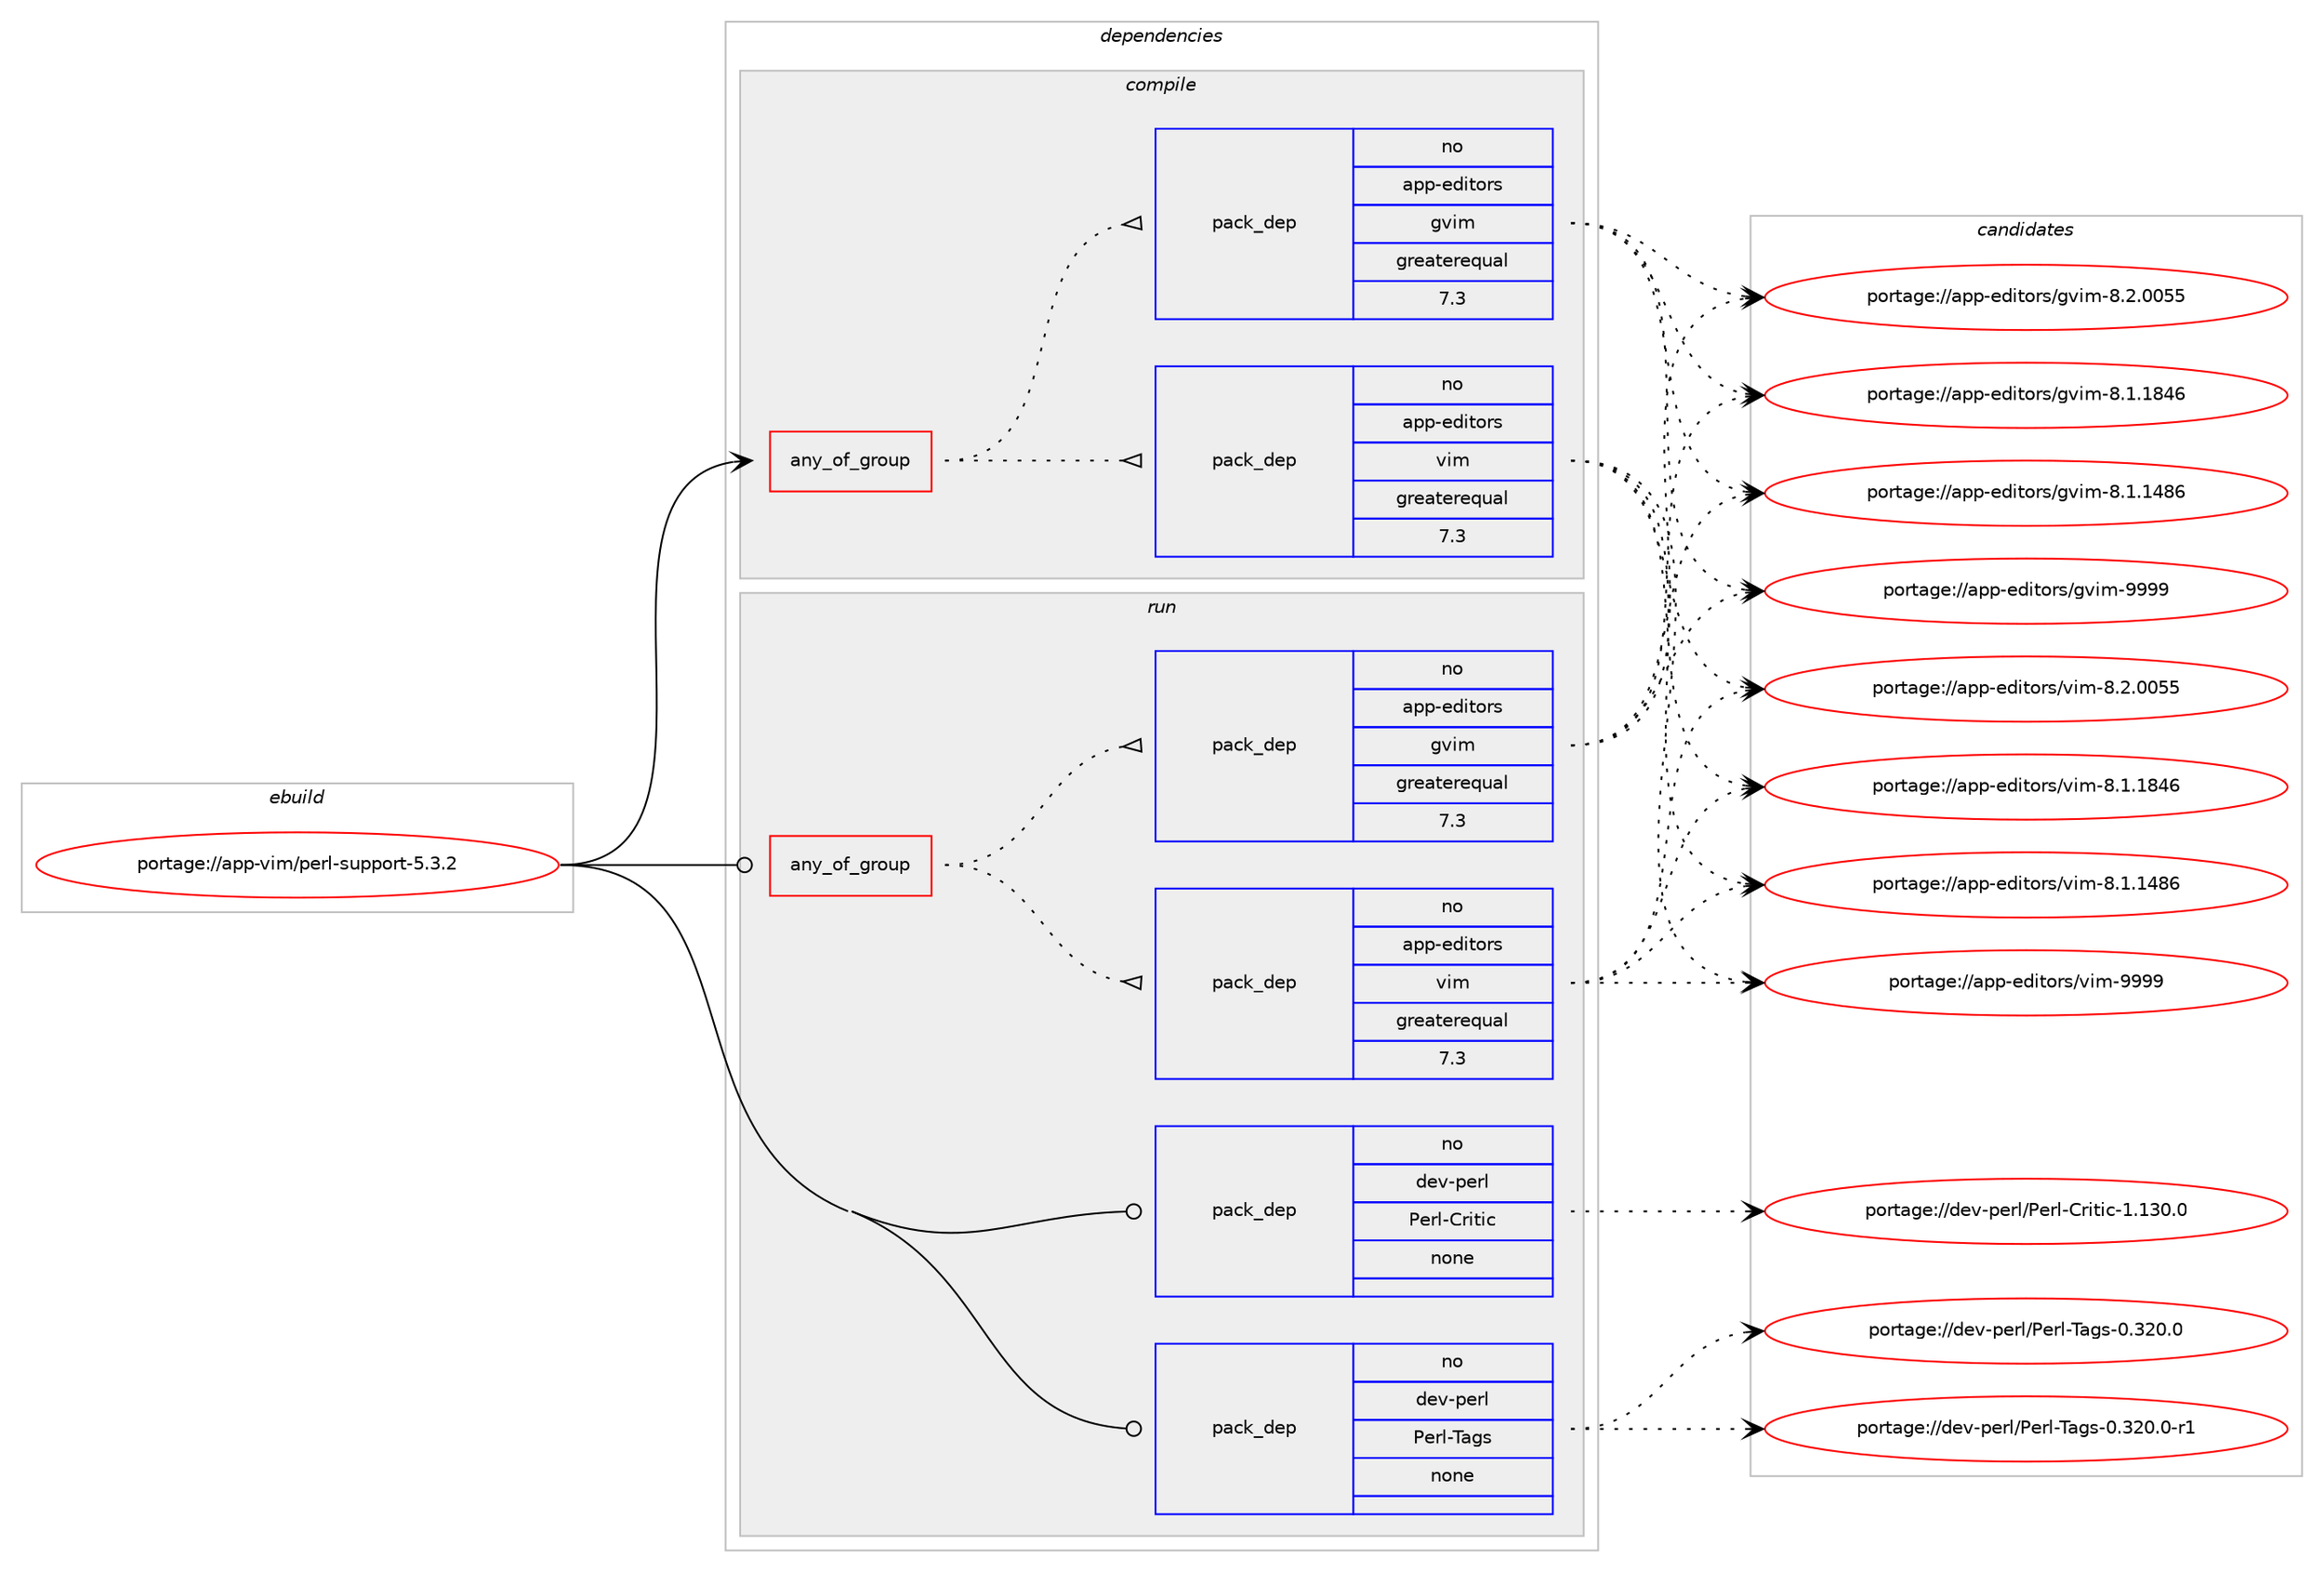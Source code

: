 digraph prolog {

# *************
# Graph options
# *************

newrank=true;
concentrate=true;
compound=true;
graph [rankdir=LR,fontname=Helvetica,fontsize=10,ranksep=1.5];#, ranksep=2.5, nodesep=0.2];
edge  [arrowhead=vee];
node  [fontname=Helvetica,fontsize=10];

# **********
# The ebuild
# **********

subgraph cluster_leftcol {
color=gray;
label=<<i>ebuild</i>>;
id [label="portage://app-vim/perl-support-5.3.2", color=red, width=4, href="../app-vim/perl-support-5.3.2.svg"];
}

# ****************
# The dependencies
# ****************

subgraph cluster_midcol {
color=gray;
label=<<i>dependencies</i>>;
subgraph cluster_compile {
fillcolor="#eeeeee";
style=filled;
label=<<i>compile</i>>;
subgraph any7332 {
dependency589604 [label=<<TABLE BORDER="0" CELLBORDER="1" CELLSPACING="0" CELLPADDING="4"><TR><TD CELLPADDING="10">any_of_group</TD></TR></TABLE>>, shape=none, color=red];subgraph pack442842 {
dependency589605 [label=<<TABLE BORDER="0" CELLBORDER="1" CELLSPACING="0" CELLPADDING="4" WIDTH="220"><TR><TD ROWSPAN="6" CELLPADDING="30">pack_dep</TD></TR><TR><TD WIDTH="110">no</TD></TR><TR><TD>app-editors</TD></TR><TR><TD>vim</TD></TR><TR><TD>greaterequal</TD></TR><TR><TD>7.3</TD></TR></TABLE>>, shape=none, color=blue];
}
dependency589604:e -> dependency589605:w [weight=20,style="dotted",arrowhead="oinv"];
subgraph pack442843 {
dependency589606 [label=<<TABLE BORDER="0" CELLBORDER="1" CELLSPACING="0" CELLPADDING="4" WIDTH="220"><TR><TD ROWSPAN="6" CELLPADDING="30">pack_dep</TD></TR><TR><TD WIDTH="110">no</TD></TR><TR><TD>app-editors</TD></TR><TR><TD>gvim</TD></TR><TR><TD>greaterequal</TD></TR><TR><TD>7.3</TD></TR></TABLE>>, shape=none, color=blue];
}
dependency589604:e -> dependency589606:w [weight=20,style="dotted",arrowhead="oinv"];
}
id:e -> dependency589604:w [weight=20,style="solid",arrowhead="vee"];
}
subgraph cluster_compileandrun {
fillcolor="#eeeeee";
style=filled;
label=<<i>compile and run</i>>;
}
subgraph cluster_run {
fillcolor="#eeeeee";
style=filled;
label=<<i>run</i>>;
subgraph any7333 {
dependency589607 [label=<<TABLE BORDER="0" CELLBORDER="1" CELLSPACING="0" CELLPADDING="4"><TR><TD CELLPADDING="10">any_of_group</TD></TR></TABLE>>, shape=none, color=red];subgraph pack442844 {
dependency589608 [label=<<TABLE BORDER="0" CELLBORDER="1" CELLSPACING="0" CELLPADDING="4" WIDTH="220"><TR><TD ROWSPAN="6" CELLPADDING="30">pack_dep</TD></TR><TR><TD WIDTH="110">no</TD></TR><TR><TD>app-editors</TD></TR><TR><TD>vim</TD></TR><TR><TD>greaterequal</TD></TR><TR><TD>7.3</TD></TR></TABLE>>, shape=none, color=blue];
}
dependency589607:e -> dependency589608:w [weight=20,style="dotted",arrowhead="oinv"];
subgraph pack442845 {
dependency589609 [label=<<TABLE BORDER="0" CELLBORDER="1" CELLSPACING="0" CELLPADDING="4" WIDTH="220"><TR><TD ROWSPAN="6" CELLPADDING="30">pack_dep</TD></TR><TR><TD WIDTH="110">no</TD></TR><TR><TD>app-editors</TD></TR><TR><TD>gvim</TD></TR><TR><TD>greaterequal</TD></TR><TR><TD>7.3</TD></TR></TABLE>>, shape=none, color=blue];
}
dependency589607:e -> dependency589609:w [weight=20,style="dotted",arrowhead="oinv"];
}
id:e -> dependency589607:w [weight=20,style="solid",arrowhead="odot"];
subgraph pack442846 {
dependency589610 [label=<<TABLE BORDER="0" CELLBORDER="1" CELLSPACING="0" CELLPADDING="4" WIDTH="220"><TR><TD ROWSPAN="6" CELLPADDING="30">pack_dep</TD></TR><TR><TD WIDTH="110">no</TD></TR><TR><TD>dev-perl</TD></TR><TR><TD>Perl-Critic</TD></TR><TR><TD>none</TD></TR><TR><TD></TD></TR></TABLE>>, shape=none, color=blue];
}
id:e -> dependency589610:w [weight=20,style="solid",arrowhead="odot"];
subgraph pack442847 {
dependency589611 [label=<<TABLE BORDER="0" CELLBORDER="1" CELLSPACING="0" CELLPADDING="4" WIDTH="220"><TR><TD ROWSPAN="6" CELLPADDING="30">pack_dep</TD></TR><TR><TD WIDTH="110">no</TD></TR><TR><TD>dev-perl</TD></TR><TR><TD>Perl-Tags</TD></TR><TR><TD>none</TD></TR><TR><TD></TD></TR></TABLE>>, shape=none, color=blue];
}
id:e -> dependency589611:w [weight=20,style="solid",arrowhead="odot"];
}
}

# **************
# The candidates
# **************

subgraph cluster_choices {
rank=same;
color=gray;
label=<<i>candidates</i>>;

subgraph choice442842 {
color=black;
nodesep=1;
choice9711211245101100105116111114115471181051094557575757 [label="portage://app-editors/vim-9999", color=red, width=4,href="../app-editors/vim-9999.svg"];
choice971121124510110010511611111411547118105109455646504648485353 [label="portage://app-editors/vim-8.2.0055", color=red, width=4,href="../app-editors/vim-8.2.0055.svg"];
choice971121124510110010511611111411547118105109455646494649565254 [label="portage://app-editors/vim-8.1.1846", color=red, width=4,href="../app-editors/vim-8.1.1846.svg"];
choice971121124510110010511611111411547118105109455646494649525654 [label="portage://app-editors/vim-8.1.1486", color=red, width=4,href="../app-editors/vim-8.1.1486.svg"];
dependency589605:e -> choice9711211245101100105116111114115471181051094557575757:w [style=dotted,weight="100"];
dependency589605:e -> choice971121124510110010511611111411547118105109455646504648485353:w [style=dotted,weight="100"];
dependency589605:e -> choice971121124510110010511611111411547118105109455646494649565254:w [style=dotted,weight="100"];
dependency589605:e -> choice971121124510110010511611111411547118105109455646494649525654:w [style=dotted,weight="100"];
}
subgraph choice442843 {
color=black;
nodesep=1;
choice9711211245101100105116111114115471031181051094557575757 [label="portage://app-editors/gvim-9999", color=red, width=4,href="../app-editors/gvim-9999.svg"];
choice971121124510110010511611111411547103118105109455646504648485353 [label="portage://app-editors/gvim-8.2.0055", color=red, width=4,href="../app-editors/gvim-8.2.0055.svg"];
choice971121124510110010511611111411547103118105109455646494649565254 [label="portage://app-editors/gvim-8.1.1846", color=red, width=4,href="../app-editors/gvim-8.1.1846.svg"];
choice971121124510110010511611111411547103118105109455646494649525654 [label="portage://app-editors/gvim-8.1.1486", color=red, width=4,href="../app-editors/gvim-8.1.1486.svg"];
dependency589606:e -> choice9711211245101100105116111114115471031181051094557575757:w [style=dotted,weight="100"];
dependency589606:e -> choice971121124510110010511611111411547103118105109455646504648485353:w [style=dotted,weight="100"];
dependency589606:e -> choice971121124510110010511611111411547103118105109455646494649565254:w [style=dotted,weight="100"];
dependency589606:e -> choice971121124510110010511611111411547103118105109455646494649525654:w [style=dotted,weight="100"];
}
subgraph choice442844 {
color=black;
nodesep=1;
choice9711211245101100105116111114115471181051094557575757 [label="portage://app-editors/vim-9999", color=red, width=4,href="../app-editors/vim-9999.svg"];
choice971121124510110010511611111411547118105109455646504648485353 [label="portage://app-editors/vim-8.2.0055", color=red, width=4,href="../app-editors/vim-8.2.0055.svg"];
choice971121124510110010511611111411547118105109455646494649565254 [label="portage://app-editors/vim-8.1.1846", color=red, width=4,href="../app-editors/vim-8.1.1846.svg"];
choice971121124510110010511611111411547118105109455646494649525654 [label="portage://app-editors/vim-8.1.1486", color=red, width=4,href="../app-editors/vim-8.1.1486.svg"];
dependency589608:e -> choice9711211245101100105116111114115471181051094557575757:w [style=dotted,weight="100"];
dependency589608:e -> choice971121124510110010511611111411547118105109455646504648485353:w [style=dotted,weight="100"];
dependency589608:e -> choice971121124510110010511611111411547118105109455646494649565254:w [style=dotted,weight="100"];
dependency589608:e -> choice971121124510110010511611111411547118105109455646494649525654:w [style=dotted,weight="100"];
}
subgraph choice442845 {
color=black;
nodesep=1;
choice9711211245101100105116111114115471031181051094557575757 [label="portage://app-editors/gvim-9999", color=red, width=4,href="../app-editors/gvim-9999.svg"];
choice971121124510110010511611111411547103118105109455646504648485353 [label="portage://app-editors/gvim-8.2.0055", color=red, width=4,href="../app-editors/gvim-8.2.0055.svg"];
choice971121124510110010511611111411547103118105109455646494649565254 [label="portage://app-editors/gvim-8.1.1846", color=red, width=4,href="../app-editors/gvim-8.1.1846.svg"];
choice971121124510110010511611111411547103118105109455646494649525654 [label="portage://app-editors/gvim-8.1.1486", color=red, width=4,href="../app-editors/gvim-8.1.1486.svg"];
dependency589609:e -> choice9711211245101100105116111114115471031181051094557575757:w [style=dotted,weight="100"];
dependency589609:e -> choice971121124510110010511611111411547103118105109455646504648485353:w [style=dotted,weight="100"];
dependency589609:e -> choice971121124510110010511611111411547103118105109455646494649565254:w [style=dotted,weight="100"];
dependency589609:e -> choice971121124510110010511611111411547103118105109455646494649525654:w [style=dotted,weight="100"];
}
subgraph choice442846 {
color=black;
nodesep=1;
choice1001011184511210111410847801011141084567114105116105994549464951484648 [label="portage://dev-perl/Perl-Critic-1.130.0", color=red, width=4,href="../dev-perl/Perl-Critic-1.130.0.svg"];
dependency589610:e -> choice1001011184511210111410847801011141084567114105116105994549464951484648:w [style=dotted,weight="100"];
}
subgraph choice442847 {
color=black;
nodesep=1;
choice10010111845112101114108478010111410845849710311545484651504846484511449 [label="portage://dev-perl/Perl-Tags-0.320.0-r1", color=red, width=4,href="../dev-perl/Perl-Tags-0.320.0-r1.svg"];
choice1001011184511210111410847801011141084584971031154548465150484648 [label="portage://dev-perl/Perl-Tags-0.320.0", color=red, width=4,href="../dev-perl/Perl-Tags-0.320.0.svg"];
dependency589611:e -> choice10010111845112101114108478010111410845849710311545484651504846484511449:w [style=dotted,weight="100"];
dependency589611:e -> choice1001011184511210111410847801011141084584971031154548465150484648:w [style=dotted,weight="100"];
}
}

}
